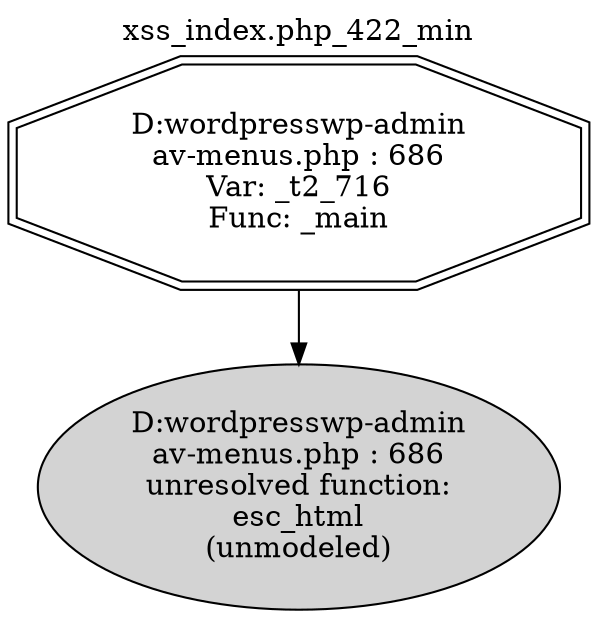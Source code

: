 digraph cfg {
  label="xss_index.php_422_min";
  labelloc=t;
  n1 [shape=doubleoctagon, label="D:\wordpress\wp-admin\nav-menus.php : 686\nVar: _t2_716\nFunc: _main\n"];
  n2 [shape=ellipse, label="D:\wordpress\wp-admin\nav-menus.php : 686\nunresolved function:\nesc_html\n(unmodeled)\n",style=filled];
  n1 -> n2;
}
